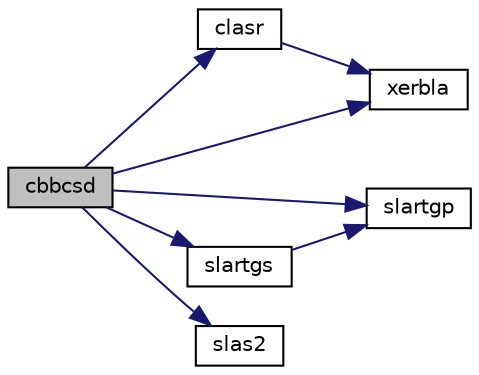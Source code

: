 digraph "cbbcsd"
{
 // LATEX_PDF_SIZE
  edge [fontname="Helvetica",fontsize="10",labelfontname="Helvetica",labelfontsize="10"];
  node [fontname="Helvetica",fontsize="10",shape=record];
  rankdir="LR";
  Node1 [label="cbbcsd",height=0.2,width=0.4,color="black", fillcolor="grey75", style="filled", fontcolor="black",tooltip="CBBCSD"];
  Node1 -> Node2 [color="midnightblue",fontsize="10",style="solid",fontname="Helvetica"];
  Node2 [label="clasr",height=0.2,width=0.4,color="black", fillcolor="white", style="filled",URL="$clasr_8f.html#a41329d9e35ea990de54331a4062d6fcd",tooltip="CLASR applies a sequence of plane rotations to a general rectangular matrix."];
  Node2 -> Node3 [color="midnightblue",fontsize="10",style="solid",fontname="Helvetica"];
  Node3 [label="xerbla",height=0.2,width=0.4,color="black", fillcolor="white", style="filled",URL="$xerbla_8f.html#a377ee61015baf8dea7770b3a404b1c07",tooltip="XERBLA"];
  Node1 -> Node4 [color="midnightblue",fontsize="10",style="solid",fontname="Helvetica"];
  Node4 [label="slartgp",height=0.2,width=0.4,color="black", fillcolor="white", style="filled",URL="$slartgp_8f.html#af196d96b7826d09326521d4a30b4bca4",tooltip="SLARTGP generates a plane rotation so that the diagonal is nonnegative."];
  Node1 -> Node5 [color="midnightblue",fontsize="10",style="solid",fontname="Helvetica"];
  Node5 [label="slartgs",height=0.2,width=0.4,color="black", fillcolor="white", style="filled",URL="$slartgs_8f.html#a5552a576646eb8832059779329850eee",tooltip="SLARTGS generates a plane rotation designed to introduce a bulge in implicit QR iteration for the bid..."];
  Node5 -> Node4 [color="midnightblue",fontsize="10",style="solid",fontname="Helvetica"];
  Node1 -> Node6 [color="midnightblue",fontsize="10",style="solid",fontname="Helvetica"];
  Node6 [label="slas2",height=0.2,width=0.4,color="black", fillcolor="white", style="filled",URL="$slas2_8f.html#a7047efd8096db5f0724f79cad80e4127",tooltip="SLAS2 computes singular values of a 2-by-2 triangular matrix."];
  Node1 -> Node3 [color="midnightblue",fontsize="10",style="solid",fontname="Helvetica"];
}
